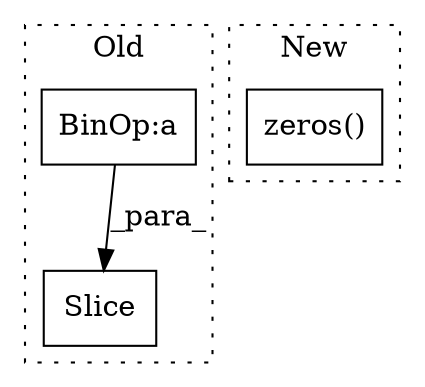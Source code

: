 digraph G {
subgraph cluster0 {
1 [label="Slice" a="80" s="5770" l="10" shape="box"];
3 [label="BinOp:a" a="82" s="5788" l="7" shape="box"];
label = "Old";
style="dotted";
}
subgraph cluster1 {
2 [label="zeros()" a="75" s="6520,6535" l="9,19" shape="box"];
label = "New";
style="dotted";
}
3 -> 1 [label="_para_"];
}